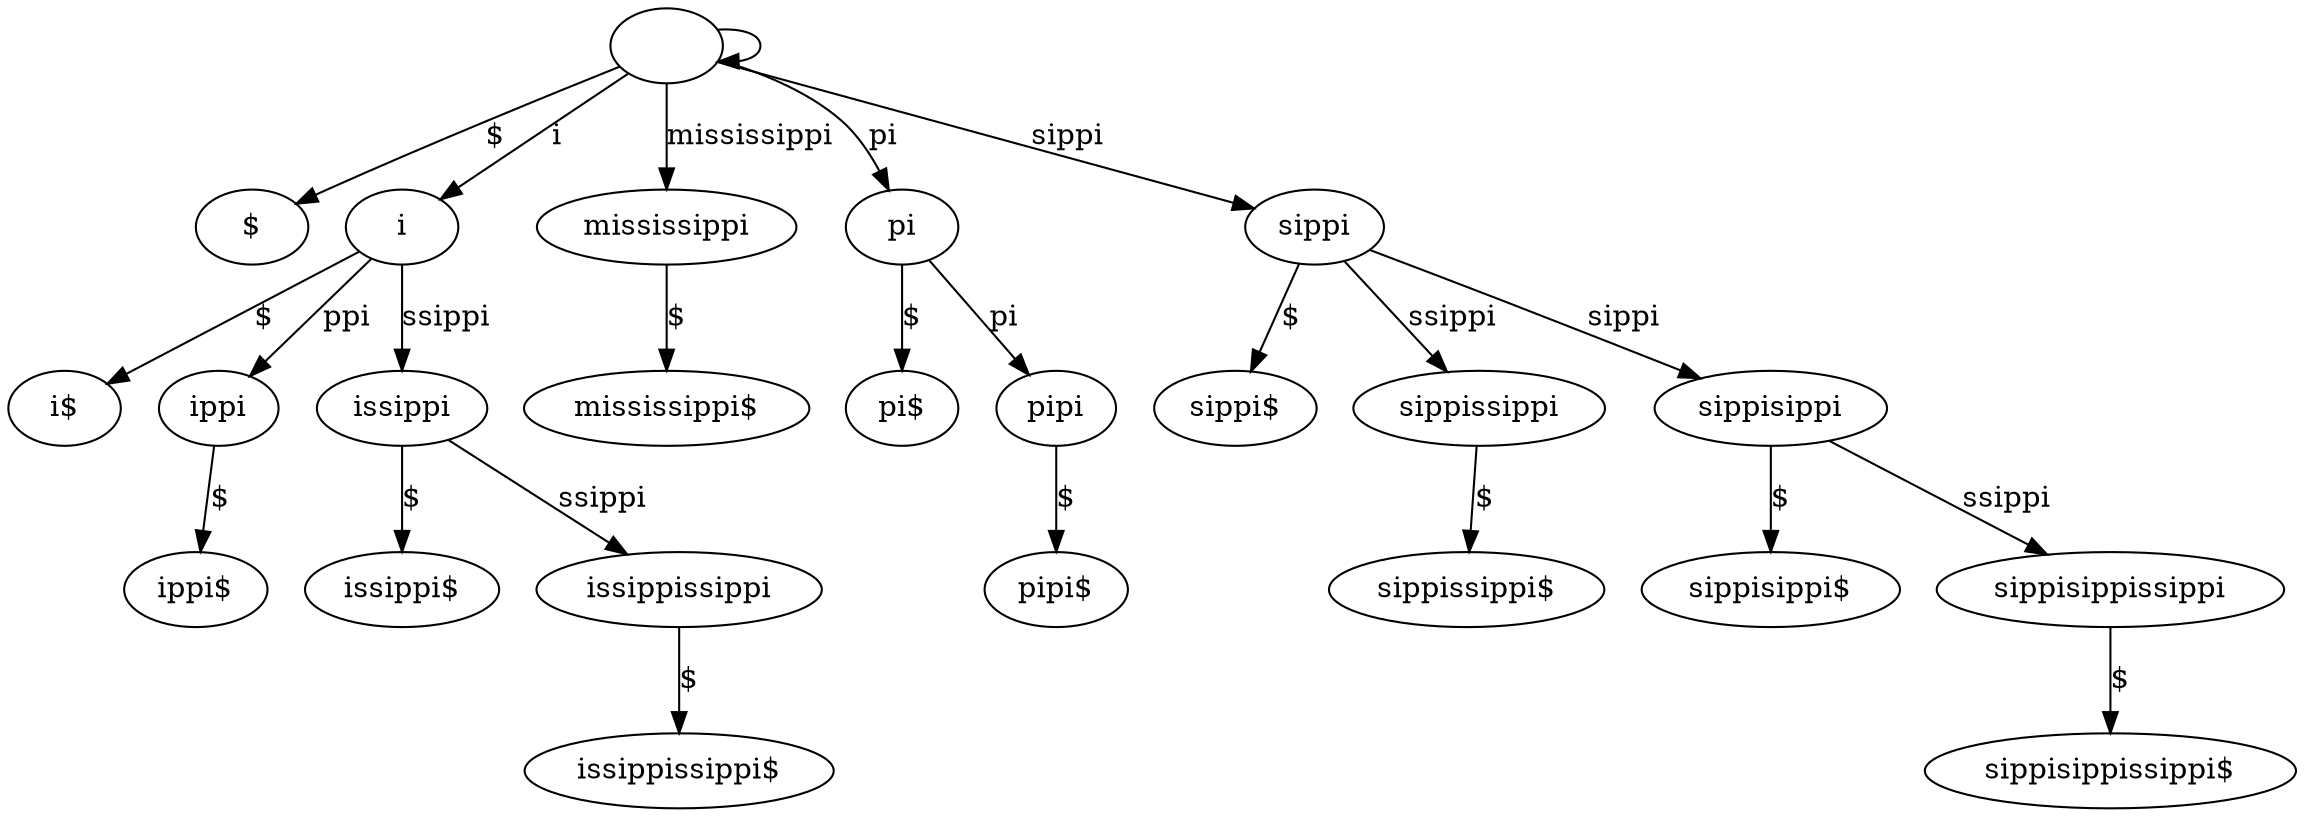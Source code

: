 // Suffix tree
digraph {
	"|" [label=""]
	"|" [label=""]
	"$|$" [label="$"]
	"|" -> "$|$" [label="$"]
	"|" -> "|" [label=""]
	"i|i" [label=i]
	"$|i$" [label="i$"]
	"i|i" -> "$|i$" [label="$"]
	"ppi|ippi" [label=ippi]
	"$|ippi$" [label="ippi$"]
	"ppi|ippi" -> "$|ippi$" [label="$"]
	"i|i" -> "ppi|ippi" [label=ppi]
	"ssippi|issippi" [label=issippi]
	"$|issippi$" [label="issippi$"]
	"ssippi|issippi" -> "$|issippi$" [label="$"]
	"ssippi|issippissippi" [label=issippissippi]
	"$|issippissippi$" [label="issippissippi$"]
	"ssippi|issippissippi" -> "$|issippissippi$" [label="$"]
	"ssippi|issippi" -> "ssippi|issippissippi" [label=ssippi]
	"i|i" -> "ssippi|issippi" [label=ssippi]
	"|" -> "i|i" [label=i]
	"mississippi|mississippi" [label=mississippi]
	"$|mississippi$" [label="mississippi$"]
	"mississippi|mississippi" -> "$|mississippi$" [label="$"]
	"|" -> "mississippi|mississippi" [label=mississippi]
	"pi|pi" [label=pi]
	"$|pi$" [label="pi$"]
	"pi|pi" -> "$|pi$" [label="$"]
	"pi|pipi" [label=pipi]
	"$|pipi$" [label="pipi$"]
	"pi|pipi" -> "$|pipi$" [label="$"]
	"pi|pi" -> "pi|pipi" [label=pi]
	"|" -> "pi|pi" [label=pi]
	"sippi|sippi" [label=sippi]
	"$|sippi$" [label="sippi$"]
	"sippi|sippi" -> "$|sippi$" [label="$"]
	"ssippi|sippissippi" [label=sippissippi]
	"$|sippissippi$" [label="sippissippi$"]
	"ssippi|sippissippi" -> "$|sippissippi$" [label="$"]
	"sippi|sippi" -> "ssippi|sippissippi" [label=ssippi]
	"sippi|sippisippi" [label=sippisippi]
	"$|sippisippi$" [label="sippisippi$"]
	"sippi|sippisippi" -> "$|sippisippi$" [label="$"]
	"ssippi|sippisippissippi" [label=sippisippissippi]
	"$|sippisippissippi$" [label="sippisippissippi$"]
	"ssippi|sippisippissippi" -> "$|sippisippissippi$" [label="$"]
	"sippi|sippisippi" -> "ssippi|sippisippissippi" [label=ssippi]
	"sippi|sippi" -> "sippi|sippisippi" [label=sippi]
	"|" -> "sippi|sippi" [label=sippi]
}
